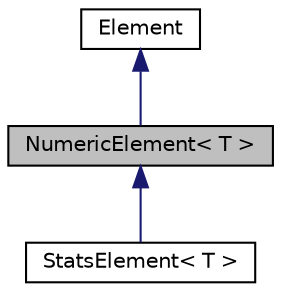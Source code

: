 digraph "NumericElement&lt; T &gt;"
{
  edge [fontname="Helvetica",fontsize="10",labelfontname="Helvetica",labelfontsize="10"];
  node [fontname="Helvetica",fontsize="10",shape=record];
  Node1 [label="NumericElement\< T \>",height=0.2,width=0.4,color="black", fillcolor="grey75", style="filled", fontcolor="black"];
  Node2 -> Node1 [dir="back",color="midnightblue",fontsize="10",style="solid"];
  Node2 [label="Element",height=0.2,width=0.4,color="black", fillcolor="white", style="filled",URL="$classElement.html"];
  Node1 -> Node3 [dir="back",color="midnightblue",fontsize="10",style="solid"];
  Node3 [label="StatsElement\< T \>",height=0.2,width=0.4,color="black", fillcolor="white", style="filled",URL="$classStatsElement.html"];
}
